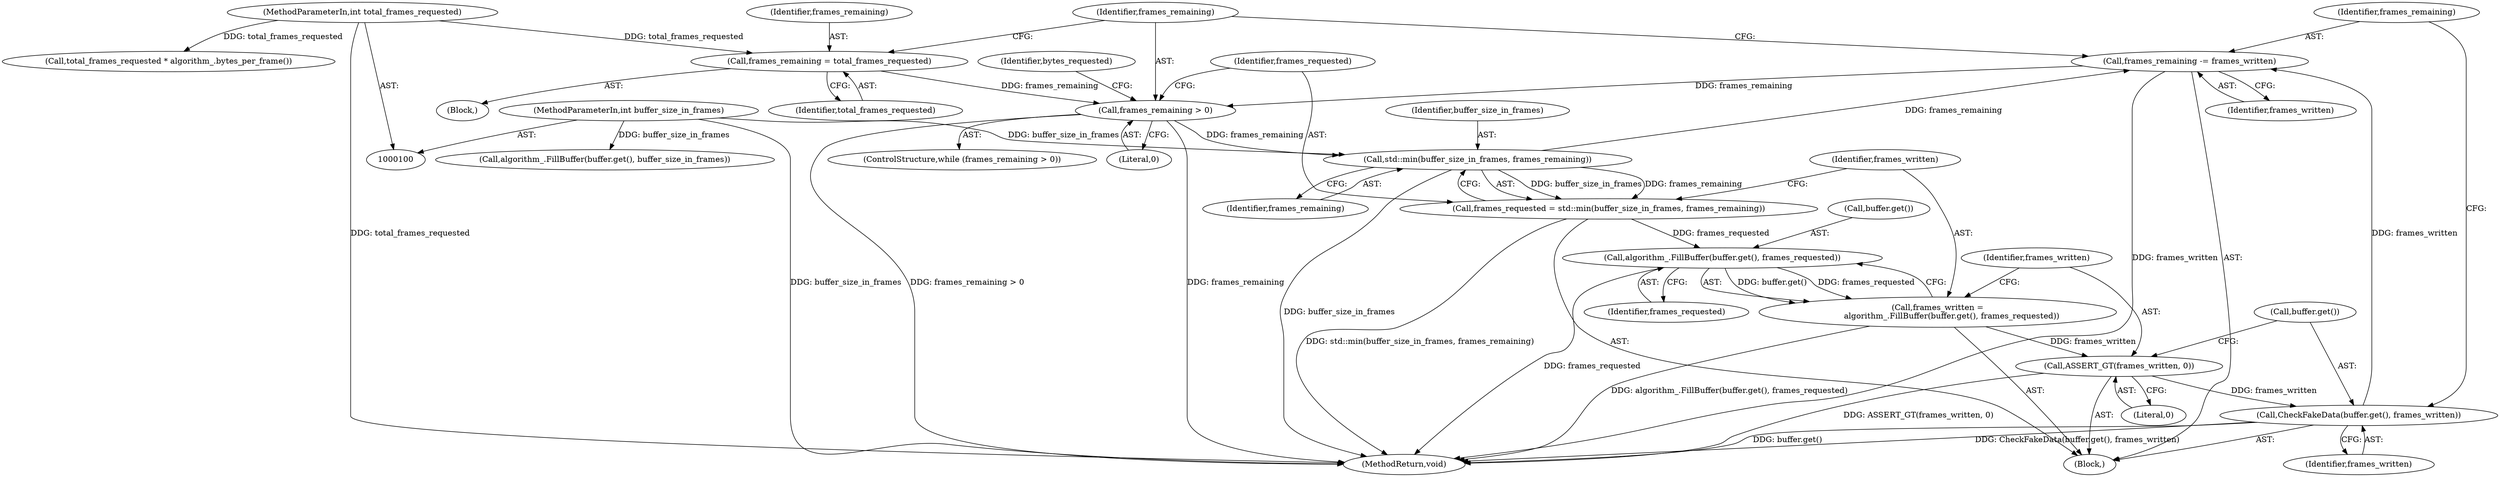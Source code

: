 digraph "0_Chrome_802ecdb9cee0d66fe546bdf24e98150f8f716ad8_8@API" {
"1000160" [label="(Call,frames_remaining -= frames_written)"];
"1000157" [label="(Call,CheckFakeData(buffer.get(), frames_written))"];
"1000154" [label="(Call,ASSERT_GT(frames_written, 0))"];
"1000149" [label="(Call,frames_written =\n           algorithm_.FillBuffer(buffer.get(), frames_requested))"];
"1000151" [label="(Call,algorithm_.FillBuffer(buffer.get(), frames_requested))"];
"1000143" [label="(Call,frames_requested = std::min(buffer_size_in_frames, frames_remaining))"];
"1000145" [label="(Call,std::min(buffer_size_in_frames, frames_remaining))"];
"1000102" [label="(MethodParameterIn,int buffer_size_in_frames)"];
"1000138" [label="(Call,frames_remaining > 0)"];
"1000134" [label="(Call,frames_remaining = total_frames_requested)"];
"1000103" [label="(MethodParameterIn,int total_frames_requested)"];
"1000160" [label="(Call,frames_remaining -= frames_written)"];
"1000139" [label="(Identifier,frames_remaining)"];
"1000166" [label="(Call,total_frames_requested * algorithm_.bytes_per_frame())"];
"1000126" [label="(Call,algorithm_.FillBuffer(buffer.get(), buffer_size_in_frames))"];
"1000151" [label="(Call,algorithm_.FillBuffer(buffer.get(), frames_requested))"];
"1000143" [label="(Call,frames_requested = std::min(buffer_size_in_frames, frames_remaining))"];
"1000137" [label="(ControlStructure,while (frames_remaining > 0))"];
"1000157" [label="(Call,CheckFakeData(buffer.get(), frames_written))"];
"1000155" [label="(Identifier,frames_written)"];
"1000104" [label="(Block,)"];
"1000141" [label="(Block,)"];
"1000140" [label="(Literal,0)"];
"1000165" [label="(Identifier,bytes_requested)"];
"1000161" [label="(Identifier,frames_remaining)"];
"1000156" [label="(Literal,0)"];
"1000136" [label="(Identifier,total_frames_requested)"];
"1000138" [label="(Call,frames_remaining > 0)"];
"1000160" [label="(Call,frames_remaining -= frames_written)"];
"1000147" [label="(Identifier,frames_remaining)"];
"1000135" [label="(Identifier,frames_remaining)"];
"1000146" [label="(Identifier,buffer_size_in_frames)"];
"1000153" [label="(Identifier,frames_requested)"];
"1000159" [label="(Identifier,frames_written)"];
"1000162" [label="(Identifier,frames_written)"];
"1000103" [label="(MethodParameterIn,int total_frames_requested)"];
"1000102" [label="(MethodParameterIn,int buffer_size_in_frames)"];
"1000149" [label="(Call,frames_written =\n           algorithm_.FillBuffer(buffer.get(), frames_requested))"];
"1000154" [label="(Call,ASSERT_GT(frames_written, 0))"];
"1000134" [label="(Call,frames_remaining = total_frames_requested)"];
"1000152" [label="(Call,buffer.get())"];
"1000145" [label="(Call,std::min(buffer_size_in_frames, frames_remaining))"];
"1000150" [label="(Identifier,frames_written)"];
"1000158" [label="(Call,buffer.get())"];
"1000208" [label="(MethodReturn,void)"];
"1000144" [label="(Identifier,frames_requested)"];
"1000160" -> "1000141"  [label="AST: "];
"1000160" -> "1000162"  [label="CFG: "];
"1000161" -> "1000160"  [label="AST: "];
"1000162" -> "1000160"  [label="AST: "];
"1000139" -> "1000160"  [label="CFG: "];
"1000160" -> "1000208"  [label="DDG: frames_written"];
"1000160" -> "1000138"  [label="DDG: frames_remaining"];
"1000157" -> "1000160"  [label="DDG: frames_written"];
"1000145" -> "1000160"  [label="DDG: frames_remaining"];
"1000157" -> "1000141"  [label="AST: "];
"1000157" -> "1000159"  [label="CFG: "];
"1000158" -> "1000157"  [label="AST: "];
"1000159" -> "1000157"  [label="AST: "];
"1000161" -> "1000157"  [label="CFG: "];
"1000157" -> "1000208"  [label="DDG: CheckFakeData(buffer.get(), frames_written)"];
"1000157" -> "1000208"  [label="DDG: buffer.get()"];
"1000154" -> "1000157"  [label="DDG: frames_written"];
"1000154" -> "1000141"  [label="AST: "];
"1000154" -> "1000156"  [label="CFG: "];
"1000155" -> "1000154"  [label="AST: "];
"1000156" -> "1000154"  [label="AST: "];
"1000158" -> "1000154"  [label="CFG: "];
"1000154" -> "1000208"  [label="DDG: ASSERT_GT(frames_written, 0)"];
"1000149" -> "1000154"  [label="DDG: frames_written"];
"1000149" -> "1000141"  [label="AST: "];
"1000149" -> "1000151"  [label="CFG: "];
"1000150" -> "1000149"  [label="AST: "];
"1000151" -> "1000149"  [label="AST: "];
"1000155" -> "1000149"  [label="CFG: "];
"1000149" -> "1000208"  [label="DDG: algorithm_.FillBuffer(buffer.get(), frames_requested)"];
"1000151" -> "1000149"  [label="DDG: buffer.get()"];
"1000151" -> "1000149"  [label="DDG: frames_requested"];
"1000151" -> "1000153"  [label="CFG: "];
"1000152" -> "1000151"  [label="AST: "];
"1000153" -> "1000151"  [label="AST: "];
"1000151" -> "1000208"  [label="DDG: frames_requested"];
"1000143" -> "1000151"  [label="DDG: frames_requested"];
"1000143" -> "1000141"  [label="AST: "];
"1000143" -> "1000145"  [label="CFG: "];
"1000144" -> "1000143"  [label="AST: "];
"1000145" -> "1000143"  [label="AST: "];
"1000150" -> "1000143"  [label="CFG: "];
"1000143" -> "1000208"  [label="DDG: std::min(buffer_size_in_frames, frames_remaining)"];
"1000145" -> "1000143"  [label="DDG: buffer_size_in_frames"];
"1000145" -> "1000143"  [label="DDG: frames_remaining"];
"1000145" -> "1000147"  [label="CFG: "];
"1000146" -> "1000145"  [label="AST: "];
"1000147" -> "1000145"  [label="AST: "];
"1000145" -> "1000208"  [label="DDG: buffer_size_in_frames"];
"1000102" -> "1000145"  [label="DDG: buffer_size_in_frames"];
"1000138" -> "1000145"  [label="DDG: frames_remaining"];
"1000102" -> "1000100"  [label="AST: "];
"1000102" -> "1000208"  [label="DDG: buffer_size_in_frames"];
"1000102" -> "1000126"  [label="DDG: buffer_size_in_frames"];
"1000138" -> "1000137"  [label="AST: "];
"1000138" -> "1000140"  [label="CFG: "];
"1000139" -> "1000138"  [label="AST: "];
"1000140" -> "1000138"  [label="AST: "];
"1000144" -> "1000138"  [label="CFG: "];
"1000165" -> "1000138"  [label="CFG: "];
"1000138" -> "1000208"  [label="DDG: frames_remaining"];
"1000138" -> "1000208"  [label="DDG: frames_remaining > 0"];
"1000134" -> "1000138"  [label="DDG: frames_remaining"];
"1000134" -> "1000104"  [label="AST: "];
"1000134" -> "1000136"  [label="CFG: "];
"1000135" -> "1000134"  [label="AST: "];
"1000136" -> "1000134"  [label="AST: "];
"1000139" -> "1000134"  [label="CFG: "];
"1000103" -> "1000134"  [label="DDG: total_frames_requested"];
"1000103" -> "1000100"  [label="AST: "];
"1000103" -> "1000208"  [label="DDG: total_frames_requested"];
"1000103" -> "1000166"  [label="DDG: total_frames_requested"];
}
